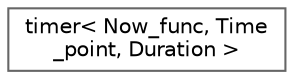 digraph "Graphical Class Hierarchy"
{
 // LATEX_PDF_SIZE
  bgcolor="transparent";
  edge [fontname=Helvetica,fontsize=10,labelfontname=Helvetica,labelfontsize=10];
  node [fontname=Helvetica,fontsize=10,shape=box,height=0.2,width=0.4];
  rankdir="LR";
  Node0 [id="Node000000",label="timer\< Now_func, Time\l_point, Duration \>",height=0.2,width=0.4,color="grey40", fillcolor="white", style="filled",URL="$classtimer.html",tooltip="a timer that times until the end of the code block ([RAII])."];
}
